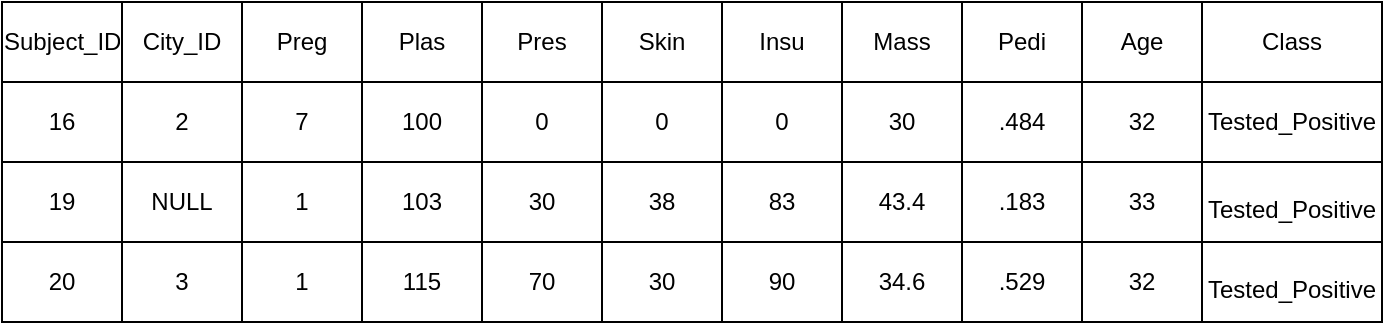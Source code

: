 <mxfile version="13.7.4" type="github">
  <diagram id="6F67V6D0bh5tr_LGvf85" name="Page-1">
    <mxGraphModel dx="782" dy="1584" grid="1" gridSize="10" guides="1" tooltips="1" connect="1" arrows="1" fold="1" page="1" pageScale="1" pageWidth="850" pageHeight="1100" math="0" shadow="0">
      <root>
        <mxCell id="0" />
        <mxCell id="1" parent="0" />
        <mxCell id="w2Qe7kxGpmMovoDT2d9R-224" value="" style="shape=table;html=1;whiteSpace=wrap;startSize=0;container=1;collapsible=0;childLayout=tableLayout;" vertex="1" parent="1">
          <mxGeometry x="20" y="-10" width="690" height="160" as="geometry" />
        </mxCell>
        <mxCell id="w2Qe7kxGpmMovoDT2d9R-225" value="" style="shape=partialRectangle;html=1;whiteSpace=wrap;collapsible=0;dropTarget=0;pointerEvents=0;fillColor=none;top=0;left=0;bottom=0;right=0;points=[[0,0.5],[1,0.5]];portConstraint=eastwest;" vertex="1" parent="w2Qe7kxGpmMovoDT2d9R-224">
          <mxGeometry width="690" height="40" as="geometry" />
        </mxCell>
        <mxCell id="w2Qe7kxGpmMovoDT2d9R-226" value="Subject_ID" style="shape=partialRectangle;html=1;whiteSpace=wrap;connectable=0;overflow=hidden;fillColor=none;top=0;left=0;bottom=0;right=0;" vertex="1" parent="w2Qe7kxGpmMovoDT2d9R-225">
          <mxGeometry width="60" height="40" as="geometry" />
        </mxCell>
        <mxCell id="w2Qe7kxGpmMovoDT2d9R-227" value="City_ID" style="shape=partialRectangle;html=1;whiteSpace=wrap;connectable=0;overflow=hidden;fillColor=none;top=0;left=0;bottom=0;right=0;" vertex="1" parent="w2Qe7kxGpmMovoDT2d9R-225">
          <mxGeometry x="60" width="60" height="40" as="geometry" />
        </mxCell>
        <mxCell id="w2Qe7kxGpmMovoDT2d9R-228" value="Preg" style="shape=partialRectangle;html=1;whiteSpace=wrap;connectable=0;overflow=hidden;fillColor=none;top=0;left=0;bottom=0;right=0;" vertex="1" parent="w2Qe7kxGpmMovoDT2d9R-225">
          <mxGeometry x="120" width="60" height="40" as="geometry" />
        </mxCell>
        <mxCell id="w2Qe7kxGpmMovoDT2d9R-229" value="Plas" style="shape=partialRectangle;html=1;whiteSpace=wrap;connectable=0;overflow=hidden;fillColor=none;top=0;left=0;bottom=0;right=0;" vertex="1" parent="w2Qe7kxGpmMovoDT2d9R-225">
          <mxGeometry x="180" width="60" height="40" as="geometry" />
        </mxCell>
        <mxCell id="w2Qe7kxGpmMovoDT2d9R-230" value="Pres" style="shape=partialRectangle;html=1;whiteSpace=wrap;connectable=0;overflow=hidden;fillColor=none;top=0;left=0;bottom=0;right=0;" vertex="1" parent="w2Qe7kxGpmMovoDT2d9R-225">
          <mxGeometry x="240" width="60" height="40" as="geometry" />
        </mxCell>
        <mxCell id="w2Qe7kxGpmMovoDT2d9R-231" value="Skin" style="shape=partialRectangle;html=1;whiteSpace=wrap;connectable=0;overflow=hidden;fillColor=none;top=0;left=0;bottom=0;right=0;" vertex="1" parent="w2Qe7kxGpmMovoDT2d9R-225">
          <mxGeometry x="300" width="60" height="40" as="geometry" />
        </mxCell>
        <mxCell id="w2Qe7kxGpmMovoDT2d9R-232" value="Insu" style="shape=partialRectangle;html=1;whiteSpace=wrap;connectable=0;overflow=hidden;fillColor=none;top=0;left=0;bottom=0;right=0;" vertex="1" parent="w2Qe7kxGpmMovoDT2d9R-225">
          <mxGeometry x="360" width="60" height="40" as="geometry" />
        </mxCell>
        <mxCell id="w2Qe7kxGpmMovoDT2d9R-233" value="Mass" style="shape=partialRectangle;html=1;whiteSpace=wrap;connectable=0;overflow=hidden;fillColor=none;top=0;left=0;bottom=0;right=0;" vertex="1" parent="w2Qe7kxGpmMovoDT2d9R-225">
          <mxGeometry x="420" width="60" height="40" as="geometry" />
        </mxCell>
        <mxCell id="w2Qe7kxGpmMovoDT2d9R-234" value="Pedi" style="shape=partialRectangle;html=1;whiteSpace=wrap;connectable=0;overflow=hidden;fillColor=none;top=0;left=0;bottom=0;right=0;" vertex="1" parent="w2Qe7kxGpmMovoDT2d9R-225">
          <mxGeometry x="480" width="60" height="40" as="geometry" />
        </mxCell>
        <mxCell id="w2Qe7kxGpmMovoDT2d9R-235" value="Age" style="shape=partialRectangle;html=1;whiteSpace=wrap;connectable=0;overflow=hidden;fillColor=none;top=0;left=0;bottom=0;right=0;" vertex="1" parent="w2Qe7kxGpmMovoDT2d9R-225">
          <mxGeometry x="540" width="60" height="40" as="geometry" />
        </mxCell>
        <mxCell id="w2Qe7kxGpmMovoDT2d9R-236" value="Class" style="shape=partialRectangle;html=1;whiteSpace=wrap;connectable=0;overflow=hidden;fillColor=none;top=0;left=0;bottom=0;right=0;" vertex="1" parent="w2Qe7kxGpmMovoDT2d9R-225">
          <mxGeometry x="600" width="90" height="40" as="geometry" />
        </mxCell>
        <mxCell id="w2Qe7kxGpmMovoDT2d9R-249" value="" style="shape=partialRectangle;html=1;whiteSpace=wrap;collapsible=0;dropTarget=0;pointerEvents=0;fillColor=none;top=0;left=0;bottom=0;right=0;points=[[0,0.5],[1,0.5]];portConstraint=eastwest;" vertex="1" parent="w2Qe7kxGpmMovoDT2d9R-224">
          <mxGeometry y="40" width="690" height="40" as="geometry" />
        </mxCell>
        <mxCell id="w2Qe7kxGpmMovoDT2d9R-250" value="16" style="shape=partialRectangle;html=1;whiteSpace=wrap;connectable=0;overflow=hidden;fillColor=none;top=0;left=0;bottom=0;right=0;" vertex="1" parent="w2Qe7kxGpmMovoDT2d9R-249">
          <mxGeometry width="60" height="40" as="geometry" />
        </mxCell>
        <mxCell id="w2Qe7kxGpmMovoDT2d9R-251" value="2" style="shape=partialRectangle;html=1;whiteSpace=wrap;connectable=0;overflow=hidden;fillColor=none;top=0;left=0;bottom=0;right=0;" vertex="1" parent="w2Qe7kxGpmMovoDT2d9R-249">
          <mxGeometry x="60" width="60" height="40" as="geometry" />
        </mxCell>
        <mxCell id="w2Qe7kxGpmMovoDT2d9R-252" value="7" style="shape=partialRectangle;html=1;whiteSpace=wrap;connectable=0;overflow=hidden;fillColor=none;top=0;left=0;bottom=0;right=0;" vertex="1" parent="w2Qe7kxGpmMovoDT2d9R-249">
          <mxGeometry x="120" width="60" height="40" as="geometry" />
        </mxCell>
        <mxCell id="w2Qe7kxGpmMovoDT2d9R-253" value="100" style="shape=partialRectangle;html=1;whiteSpace=wrap;connectable=0;overflow=hidden;fillColor=none;top=0;left=0;bottom=0;right=0;" vertex="1" parent="w2Qe7kxGpmMovoDT2d9R-249">
          <mxGeometry x="180" width="60" height="40" as="geometry" />
        </mxCell>
        <mxCell id="w2Qe7kxGpmMovoDT2d9R-254" value="0" style="shape=partialRectangle;html=1;whiteSpace=wrap;connectable=0;overflow=hidden;fillColor=none;top=0;left=0;bottom=0;right=0;" vertex="1" parent="w2Qe7kxGpmMovoDT2d9R-249">
          <mxGeometry x="240" width="60" height="40" as="geometry" />
        </mxCell>
        <mxCell id="w2Qe7kxGpmMovoDT2d9R-255" value="0" style="shape=partialRectangle;html=1;whiteSpace=wrap;connectable=0;overflow=hidden;fillColor=none;top=0;left=0;bottom=0;right=0;" vertex="1" parent="w2Qe7kxGpmMovoDT2d9R-249">
          <mxGeometry x="300" width="60" height="40" as="geometry" />
        </mxCell>
        <mxCell id="w2Qe7kxGpmMovoDT2d9R-256" value="0" style="shape=partialRectangle;html=1;whiteSpace=wrap;connectable=0;overflow=hidden;fillColor=none;top=0;left=0;bottom=0;right=0;" vertex="1" parent="w2Qe7kxGpmMovoDT2d9R-249">
          <mxGeometry x="360" width="60" height="40" as="geometry" />
        </mxCell>
        <mxCell id="w2Qe7kxGpmMovoDT2d9R-257" value="30" style="shape=partialRectangle;html=1;whiteSpace=wrap;connectable=0;overflow=hidden;fillColor=none;top=0;left=0;bottom=0;right=0;" vertex="1" parent="w2Qe7kxGpmMovoDT2d9R-249">
          <mxGeometry x="420" width="60" height="40" as="geometry" />
        </mxCell>
        <mxCell id="w2Qe7kxGpmMovoDT2d9R-258" value=".484" style="shape=partialRectangle;html=1;whiteSpace=wrap;connectable=0;overflow=hidden;fillColor=none;top=0;left=0;bottom=0;right=0;" vertex="1" parent="w2Qe7kxGpmMovoDT2d9R-249">
          <mxGeometry x="480" width="60" height="40" as="geometry" />
        </mxCell>
        <mxCell id="w2Qe7kxGpmMovoDT2d9R-259" value="32" style="shape=partialRectangle;html=1;whiteSpace=wrap;connectable=0;overflow=hidden;fillColor=none;top=0;left=0;bottom=0;right=0;" vertex="1" parent="w2Qe7kxGpmMovoDT2d9R-249">
          <mxGeometry x="540" width="60" height="40" as="geometry" />
        </mxCell>
        <mxCell id="w2Qe7kxGpmMovoDT2d9R-260" value="Tested_Positive" style="shape=partialRectangle;html=1;whiteSpace=wrap;connectable=0;overflow=hidden;fillColor=none;top=0;left=0;bottom=0;right=0;" vertex="1" parent="w2Qe7kxGpmMovoDT2d9R-249">
          <mxGeometry x="600" width="90" height="40" as="geometry" />
        </mxCell>
        <mxCell id="w2Qe7kxGpmMovoDT2d9R-237" value="" style="shape=partialRectangle;html=1;whiteSpace=wrap;collapsible=0;dropTarget=0;pointerEvents=0;fillColor=none;top=0;left=0;bottom=0;right=0;points=[[0,0.5],[1,0.5]];portConstraint=eastwest;" vertex="1" parent="w2Qe7kxGpmMovoDT2d9R-224">
          <mxGeometry y="80" width="690" height="40" as="geometry" />
        </mxCell>
        <mxCell id="w2Qe7kxGpmMovoDT2d9R-238" value="19" style="shape=partialRectangle;html=1;whiteSpace=wrap;connectable=0;overflow=hidden;fillColor=none;top=0;left=0;bottom=0;right=0;" vertex="1" parent="w2Qe7kxGpmMovoDT2d9R-237">
          <mxGeometry width="60" height="40" as="geometry" />
        </mxCell>
        <mxCell id="w2Qe7kxGpmMovoDT2d9R-239" value="NULL" style="shape=partialRectangle;html=1;whiteSpace=wrap;connectable=0;overflow=hidden;fillColor=none;top=0;left=0;bottom=0;right=0;" vertex="1" parent="w2Qe7kxGpmMovoDT2d9R-237">
          <mxGeometry x="60" width="60" height="40" as="geometry" />
        </mxCell>
        <mxCell id="w2Qe7kxGpmMovoDT2d9R-240" value="1" style="shape=partialRectangle;html=1;whiteSpace=wrap;connectable=0;overflow=hidden;fillColor=none;top=0;left=0;bottom=0;right=0;" vertex="1" parent="w2Qe7kxGpmMovoDT2d9R-237">
          <mxGeometry x="120" width="60" height="40" as="geometry" />
        </mxCell>
        <mxCell id="w2Qe7kxGpmMovoDT2d9R-241" value="103" style="shape=partialRectangle;html=1;whiteSpace=wrap;connectable=0;overflow=hidden;fillColor=none;top=0;left=0;bottom=0;right=0;" vertex="1" parent="w2Qe7kxGpmMovoDT2d9R-237">
          <mxGeometry x="180" width="60" height="40" as="geometry" />
        </mxCell>
        <mxCell id="w2Qe7kxGpmMovoDT2d9R-242" value="30" style="shape=partialRectangle;html=1;whiteSpace=wrap;connectable=0;overflow=hidden;fillColor=none;top=0;left=0;bottom=0;right=0;" vertex="1" parent="w2Qe7kxGpmMovoDT2d9R-237">
          <mxGeometry x="240" width="60" height="40" as="geometry" />
        </mxCell>
        <mxCell id="w2Qe7kxGpmMovoDT2d9R-243" value="38" style="shape=partialRectangle;html=1;whiteSpace=wrap;connectable=0;overflow=hidden;fillColor=none;top=0;left=0;bottom=0;right=0;" vertex="1" parent="w2Qe7kxGpmMovoDT2d9R-237">
          <mxGeometry x="300" width="60" height="40" as="geometry" />
        </mxCell>
        <mxCell id="w2Qe7kxGpmMovoDT2d9R-244" value="83" style="shape=partialRectangle;html=1;whiteSpace=wrap;connectable=0;overflow=hidden;fillColor=none;top=0;left=0;bottom=0;right=0;" vertex="1" parent="w2Qe7kxGpmMovoDT2d9R-237">
          <mxGeometry x="360" width="60" height="40" as="geometry" />
        </mxCell>
        <mxCell id="w2Qe7kxGpmMovoDT2d9R-245" value="43.4" style="shape=partialRectangle;html=1;whiteSpace=wrap;connectable=0;overflow=hidden;fillColor=none;top=0;left=0;bottom=0;right=0;" vertex="1" parent="w2Qe7kxGpmMovoDT2d9R-237">
          <mxGeometry x="420" width="60" height="40" as="geometry" />
        </mxCell>
        <mxCell id="w2Qe7kxGpmMovoDT2d9R-246" value=".183" style="shape=partialRectangle;html=1;whiteSpace=wrap;connectable=0;overflow=hidden;fillColor=none;top=0;left=0;bottom=0;right=0;" vertex="1" parent="w2Qe7kxGpmMovoDT2d9R-237">
          <mxGeometry x="480" width="60" height="40" as="geometry" />
        </mxCell>
        <mxCell id="w2Qe7kxGpmMovoDT2d9R-247" value="33" style="shape=partialRectangle;html=1;whiteSpace=wrap;connectable=0;overflow=hidden;fillColor=none;top=0;left=0;bottom=0;right=0;" vertex="1" parent="w2Qe7kxGpmMovoDT2d9R-237">
          <mxGeometry x="540" width="60" height="40" as="geometry" />
        </mxCell>
        <mxCell id="w2Qe7kxGpmMovoDT2d9R-248" value="&#xa;Tested_Positive&#xa;&#xa;" style="shape=partialRectangle;html=1;whiteSpace=wrap;connectable=0;overflow=hidden;fillColor=none;top=0;left=0;bottom=0;right=0;" vertex="1" parent="w2Qe7kxGpmMovoDT2d9R-237">
          <mxGeometry x="600" width="90" height="40" as="geometry" />
        </mxCell>
        <mxCell id="w2Qe7kxGpmMovoDT2d9R-261" value="" style="shape=partialRectangle;html=1;whiteSpace=wrap;collapsible=0;dropTarget=0;pointerEvents=0;fillColor=none;top=0;left=0;bottom=0;right=0;points=[[0,0.5],[1,0.5]];portConstraint=eastwest;" vertex="1" parent="w2Qe7kxGpmMovoDT2d9R-224">
          <mxGeometry y="120" width="690" height="40" as="geometry" />
        </mxCell>
        <mxCell id="w2Qe7kxGpmMovoDT2d9R-262" value="20" style="shape=partialRectangle;html=1;whiteSpace=wrap;connectable=0;overflow=hidden;fillColor=none;top=0;left=0;bottom=0;right=0;" vertex="1" parent="w2Qe7kxGpmMovoDT2d9R-261">
          <mxGeometry width="60" height="40" as="geometry" />
        </mxCell>
        <mxCell id="w2Qe7kxGpmMovoDT2d9R-263" value="3" style="shape=partialRectangle;html=1;whiteSpace=wrap;connectable=0;overflow=hidden;fillColor=none;top=0;left=0;bottom=0;right=0;" vertex="1" parent="w2Qe7kxGpmMovoDT2d9R-261">
          <mxGeometry x="60" width="60" height="40" as="geometry" />
        </mxCell>
        <mxCell id="w2Qe7kxGpmMovoDT2d9R-264" value="1" style="shape=partialRectangle;html=1;whiteSpace=wrap;connectable=0;overflow=hidden;fillColor=none;top=0;left=0;bottom=0;right=0;" vertex="1" parent="w2Qe7kxGpmMovoDT2d9R-261">
          <mxGeometry x="120" width="60" height="40" as="geometry" />
        </mxCell>
        <mxCell id="w2Qe7kxGpmMovoDT2d9R-265" value="115" style="shape=partialRectangle;html=1;whiteSpace=wrap;connectable=0;overflow=hidden;fillColor=none;top=0;left=0;bottom=0;right=0;" vertex="1" parent="w2Qe7kxGpmMovoDT2d9R-261">
          <mxGeometry x="180" width="60" height="40" as="geometry" />
        </mxCell>
        <mxCell id="w2Qe7kxGpmMovoDT2d9R-266" value="70" style="shape=partialRectangle;html=1;whiteSpace=wrap;connectable=0;overflow=hidden;fillColor=none;top=0;left=0;bottom=0;right=0;" vertex="1" parent="w2Qe7kxGpmMovoDT2d9R-261">
          <mxGeometry x="240" width="60" height="40" as="geometry" />
        </mxCell>
        <mxCell id="w2Qe7kxGpmMovoDT2d9R-267" value="30" style="shape=partialRectangle;html=1;whiteSpace=wrap;connectable=0;overflow=hidden;fillColor=none;top=0;left=0;bottom=0;right=0;" vertex="1" parent="w2Qe7kxGpmMovoDT2d9R-261">
          <mxGeometry x="300" width="60" height="40" as="geometry" />
        </mxCell>
        <mxCell id="w2Qe7kxGpmMovoDT2d9R-268" value="90" style="shape=partialRectangle;html=1;whiteSpace=wrap;connectable=0;overflow=hidden;fillColor=none;top=0;left=0;bottom=0;right=0;" vertex="1" parent="w2Qe7kxGpmMovoDT2d9R-261">
          <mxGeometry x="360" width="60" height="40" as="geometry" />
        </mxCell>
        <mxCell id="w2Qe7kxGpmMovoDT2d9R-269" value="34.6" style="shape=partialRectangle;html=1;whiteSpace=wrap;connectable=0;overflow=hidden;fillColor=none;top=0;left=0;bottom=0;right=0;" vertex="1" parent="w2Qe7kxGpmMovoDT2d9R-261">
          <mxGeometry x="420" width="60" height="40" as="geometry" />
        </mxCell>
        <mxCell id="w2Qe7kxGpmMovoDT2d9R-270" value=".529" style="shape=partialRectangle;html=1;whiteSpace=wrap;connectable=0;overflow=hidden;fillColor=none;top=0;left=0;bottom=0;right=0;" vertex="1" parent="w2Qe7kxGpmMovoDT2d9R-261">
          <mxGeometry x="480" width="60" height="40" as="geometry" />
        </mxCell>
        <mxCell id="w2Qe7kxGpmMovoDT2d9R-271" value="32" style="shape=partialRectangle;html=1;whiteSpace=wrap;connectable=0;overflow=hidden;fillColor=none;top=0;left=0;bottom=0;right=0;" vertex="1" parent="w2Qe7kxGpmMovoDT2d9R-261">
          <mxGeometry x="540" width="60" height="40" as="geometry" />
        </mxCell>
        <mxCell id="w2Qe7kxGpmMovoDT2d9R-272" value="&#xa;Tested_Positive&#xa;&#xa;" style="shape=partialRectangle;html=1;whiteSpace=wrap;connectable=0;overflow=hidden;fillColor=none;top=0;left=0;bottom=0;right=0;" vertex="1" parent="w2Qe7kxGpmMovoDT2d9R-261">
          <mxGeometry x="600" width="90" height="40" as="geometry" />
        </mxCell>
      </root>
    </mxGraphModel>
  </diagram>
</mxfile>
